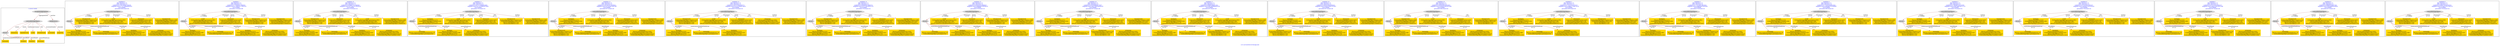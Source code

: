 digraph n0 {
fontcolor="blue"
remincross="true"
label="s13-s-art-institute-of-chicago.xml"
subgraph cluster_0 {
label="1-correct model"
n2[style="filled",color="white",fillcolor="lightgray",label="CulturalHeritageObject1"];
n3[style="filled",color="white",fillcolor="lightgray",label="Person1"];
n4[shape="plaintext",style="filled",fillcolor="gold",label="Dimensions"];
n5[shape="plaintext",style="filled",fillcolor="gold",label="Typeofartwork"];
n6[shape="plaintext",style="filled",fillcolor="gold",label="Credit"];
n7[shape="plaintext",style="filled",fillcolor="gold",label="Titleofartwork"];
n8[shape="plaintext",style="filled",fillcolor="gold",label="Accessionid"];
n9[shape="plaintext",style="filled",fillcolor="gold",label="Nationality"];
n10[shape="plaintext",style="filled",fillcolor="gold",label="birthDate"];
n11[shape="plaintext",style="filled",fillcolor="gold",label="deathDate"];
n12[shape="plaintext",style="filled",fillcolor="gold",label="Artistname"];
n13[style="filled",color="white",fillcolor="lightgray",label="EuropeanaAggregation1"];
n14[style="filled",color="white",fillcolor="lightgray",label="WebResource1"];
n15[shape="plaintext",style="filled",fillcolor="gold",label="ImageURL"];
}
subgraph cluster_1 {
label="candidate 0\nlink coherence:1.0\nnode coherence:1.0\nconfidence:0.7631500907280295\nmapping score:0.7127166969093431\ncost:8.99999\n-precision:0.89-recall:0.62"
n17[style="filled",color="white",fillcolor="lightgray",label="CulturalHeritageObject1"];
n18[style="filled",color="white",fillcolor="lightgray",label="Person1"];
n19[shape="plaintext",style="filled",fillcolor="gold",label="Titleofartwork\n[CulturalHeritageObject,created,0.474]\n[CulturalHeritageObject,title,0.192]\n[Person,dateOfDeath,0.191]\n[Person,dateOfBirth,0.143]"];
n20[shape="plaintext",style="filled",fillcolor="gold",label="birthDate\n[Person,dateOfBirth,0.522]\n[CulturalHeritageObject,created,0.399]\n[Person,dateOfDeath,0.074]\n[CulturalHeritageObject,provenance,0.005]"];
n21[shape="plaintext",style="filled",fillcolor="gold",label="Nationality\n[Person,countryAssociatedWithThePerson,1.0]\n[CulturalHeritageObject,provenance,0.0]"];
n22[shape="plaintext",style="filled",fillcolor="gold",label="Credit\n[CulturalHeritageObject,provenance,0.861]\n[Person,nameOfThePerson,0.106]\n[CulturalHeritageObject,title,0.027]\n[Person,countryAssociatedWithThePerson,0.007]"];
n23[shape="plaintext",style="filled",fillcolor="gold",label="Dimensions\n[CulturalHeritageObject,extent,0.823]\n[Person,nameOfThePerson,0.176]\n[CulturalHeritageObject,title,0.001]\n[CulturalHeritageObject,provenance,0.0]"];
n24[shape="plaintext",style="filled",fillcolor="gold",label="Typeofartwork\n[CulturalHeritageObject,medium,0.999]\n[CulturalHeritageObject,title,0.001]\n[Person,nameOfThePerson,0.001]\n[CulturalHeritageObject,created,0.0]"];
n25[shape="plaintext",style="filled",fillcolor="gold",label="deathDate\n[Person,dateOfDeath,0.471]\n[CulturalHeritageObject,created,0.354]\n[Person,dateOfBirth,0.174]\n[CulturalHeritageObject,provenance,0.001]"];
n26[shape="plaintext",style="filled",fillcolor="gold",label="Artistname\n[Person,nameOfThePerson,0.955]\n[CulturalHeritageObject,title,0.028]\n[CulturalHeritageObject,provenance,0.013]\n[CulturalHeritageObject,medium,0.004]"];
}
subgraph cluster_2 {
label="candidate 1\nlink coherence:1.0\nnode coherence:1.0\nconfidence:0.7278658317899303\nmapping score:0.7009552772633101\ncost:8.99999\n-precision:1.0-recall:0.69"
n28[style="filled",color="white",fillcolor="lightgray",label="CulturalHeritageObject1"];
n29[style="filled",color="white",fillcolor="lightgray",label="Person1"];
n30[shape="plaintext",style="filled",fillcolor="gold",label="birthDate\n[Person,dateOfBirth,0.522]\n[CulturalHeritageObject,created,0.399]\n[Person,dateOfDeath,0.074]\n[CulturalHeritageObject,provenance,0.005]"];
n31[shape="plaintext",style="filled",fillcolor="gold",label="Nationality\n[Person,countryAssociatedWithThePerson,1.0]\n[CulturalHeritageObject,provenance,0.0]"];
n32[shape="plaintext",style="filled",fillcolor="gold",label="Credit\n[CulturalHeritageObject,provenance,0.861]\n[Person,nameOfThePerson,0.106]\n[CulturalHeritageObject,title,0.027]\n[Person,countryAssociatedWithThePerson,0.007]"];
n33[shape="plaintext",style="filled",fillcolor="gold",label="Dimensions\n[CulturalHeritageObject,extent,0.823]\n[Person,nameOfThePerson,0.176]\n[CulturalHeritageObject,title,0.001]\n[CulturalHeritageObject,provenance,0.0]"];
n34[shape="plaintext",style="filled",fillcolor="gold",label="Titleofartwork\n[CulturalHeritageObject,created,0.474]\n[CulturalHeritageObject,title,0.192]\n[Person,dateOfDeath,0.191]\n[Person,dateOfBirth,0.143]"];
n35[shape="plaintext",style="filled",fillcolor="gold",label="Typeofartwork\n[CulturalHeritageObject,medium,0.999]\n[CulturalHeritageObject,title,0.001]\n[Person,nameOfThePerson,0.001]\n[CulturalHeritageObject,created,0.0]"];
n36[shape="plaintext",style="filled",fillcolor="gold",label="deathDate\n[Person,dateOfDeath,0.471]\n[CulturalHeritageObject,created,0.354]\n[Person,dateOfBirth,0.174]\n[CulturalHeritageObject,provenance,0.001]"];
n37[shape="plaintext",style="filled",fillcolor="gold",label="Artistname\n[Person,nameOfThePerson,0.955]\n[CulturalHeritageObject,title,0.028]\n[CulturalHeritageObject,provenance,0.013]\n[CulturalHeritageObject,medium,0.004]"];
}
subgraph cluster_3 {
label="candidate 10\nlink coherence:1.0\nnode coherence:1.0\nconfidence:0.6588671221488585\nmapping score:0.6779557073829529\ncost:8.99999\n-precision:0.78-recall:0.54"
n39[style="filled",color="white",fillcolor="lightgray",label="CulturalHeritageObject1"];
n40[style="filled",color="white",fillcolor="lightgray",label="Person1"];
n41[shape="plaintext",style="filled",fillcolor="gold",label="Titleofartwork\n[CulturalHeritageObject,created,0.474]\n[CulturalHeritageObject,title,0.192]\n[Person,dateOfDeath,0.191]\n[Person,dateOfBirth,0.143]"];
n42[shape="plaintext",style="filled",fillcolor="gold",label="birthDate\n[Person,dateOfBirth,0.522]\n[CulturalHeritageObject,created,0.399]\n[Person,dateOfDeath,0.074]\n[CulturalHeritageObject,provenance,0.005]"];
n43[shape="plaintext",style="filled",fillcolor="gold",label="Nationality\n[Person,countryAssociatedWithThePerson,1.0]\n[CulturalHeritageObject,provenance,0.0]"];
n44[shape="plaintext",style="filled",fillcolor="gold",label="Dimensions\n[CulturalHeritageObject,extent,0.823]\n[Person,nameOfThePerson,0.176]\n[CulturalHeritageObject,title,0.001]\n[CulturalHeritageObject,provenance,0.0]"];
n45[shape="plaintext",style="filled",fillcolor="gold",label="Credit\n[CulturalHeritageObject,provenance,0.861]\n[Person,nameOfThePerson,0.106]\n[CulturalHeritageObject,title,0.027]\n[Person,countryAssociatedWithThePerson,0.007]"];
n46[shape="plaintext",style="filled",fillcolor="gold",label="Typeofartwork\n[CulturalHeritageObject,medium,0.999]\n[CulturalHeritageObject,title,0.001]\n[Person,nameOfThePerson,0.001]\n[CulturalHeritageObject,created,0.0]"];
n47[shape="plaintext",style="filled",fillcolor="gold",label="deathDate\n[Person,dateOfDeath,0.471]\n[CulturalHeritageObject,created,0.354]\n[Person,dateOfBirth,0.174]\n[CulturalHeritageObject,provenance,0.001]"];
n48[shape="plaintext",style="filled",fillcolor="gold",label="Artistname\n[Person,nameOfThePerson,0.955]\n[CulturalHeritageObject,title,0.028]\n[CulturalHeritageObject,provenance,0.013]\n[CulturalHeritageObject,medium,0.004]"];
}
subgraph cluster_4 {
label="candidate 11\nlink coherence:1.0\nnode coherence:1.0\nconfidence:0.6571114888924809\nmapping score:0.6773704962974936\ncost:8.99999\n-precision:0.78-recall:0.54"
n50[style="filled",color="white",fillcolor="lightgray",label="CulturalHeritageObject1"];
n51[style="filled",color="white",fillcolor="lightgray",label="Person1"];
n52[shape="plaintext",style="filled",fillcolor="gold",label="deathDate\n[Person,dateOfDeath,0.471]\n[CulturalHeritageObject,created,0.354]\n[Person,dateOfBirth,0.174]\n[CulturalHeritageObject,provenance,0.001]"];
n53[shape="plaintext",style="filled",fillcolor="gold",label="Nationality\n[Person,countryAssociatedWithThePerson,1.0]\n[CulturalHeritageObject,provenance,0.0]"];
n54[shape="plaintext",style="filled",fillcolor="gold",label="Credit\n[CulturalHeritageObject,provenance,0.861]\n[Person,nameOfThePerson,0.106]\n[CulturalHeritageObject,title,0.027]\n[Person,countryAssociatedWithThePerson,0.007]"];
n55[shape="plaintext",style="filled",fillcolor="gold",label="Dimensions\n[CulturalHeritageObject,extent,0.823]\n[Person,nameOfThePerson,0.176]\n[CulturalHeritageObject,title,0.001]\n[CulturalHeritageObject,provenance,0.0]"];
n56[shape="plaintext",style="filled",fillcolor="gold",label="Titleofartwork\n[CulturalHeritageObject,created,0.474]\n[CulturalHeritageObject,title,0.192]\n[Person,dateOfDeath,0.191]\n[Person,dateOfBirth,0.143]"];
n57[shape="plaintext",style="filled",fillcolor="gold",label="birthDate\n[Person,dateOfBirth,0.522]\n[CulturalHeritageObject,created,0.399]\n[Person,dateOfDeath,0.074]\n[CulturalHeritageObject,provenance,0.005]"];
n58[shape="plaintext",style="filled",fillcolor="gold",label="Typeofartwork\n[CulturalHeritageObject,medium,0.999]\n[CulturalHeritageObject,title,0.001]\n[Person,nameOfThePerson,0.001]\n[CulturalHeritageObject,created,0.0]"];
n59[shape="plaintext",style="filled",fillcolor="gold",label="Artistname\n[Person,nameOfThePerson,0.955]\n[CulturalHeritageObject,title,0.028]\n[CulturalHeritageObject,provenance,0.013]\n[CulturalHeritageObject,medium,0.004]"];
}
subgraph cluster_5 {
label="candidate 12\nlink coherence:1.0\nnode coherence:1.0\nconfidence:0.6510010278439912\nmapping score:0.675333675947997\ncost:8.99999\n-precision:0.67-recall:0.46"
n61[style="filled",color="white",fillcolor="lightgray",label="CulturalHeritageObject1"];
n62[style="filled",color="white",fillcolor="lightgray",label="Person1"];
n63[shape="plaintext",style="filled",fillcolor="gold",label="deathDate\n[Person,dateOfDeath,0.471]\n[CulturalHeritageObject,created,0.354]\n[Person,dateOfBirth,0.174]\n[CulturalHeritageObject,provenance,0.001]"];
n64[shape="plaintext",style="filled",fillcolor="gold",label="Titleofartwork\n[CulturalHeritageObject,created,0.474]\n[CulturalHeritageObject,title,0.192]\n[Person,dateOfDeath,0.191]\n[Person,dateOfBirth,0.143]"];
n65[shape="plaintext",style="filled",fillcolor="gold",label="Nationality\n[Person,countryAssociatedWithThePerson,1.0]\n[CulturalHeritageObject,provenance,0.0]"];
n66[shape="plaintext",style="filled",fillcolor="gold",label="Credit\n[CulturalHeritageObject,provenance,0.861]\n[Person,nameOfThePerson,0.106]\n[CulturalHeritageObject,title,0.027]\n[Person,countryAssociatedWithThePerson,0.007]"];
n67[shape="plaintext",style="filled",fillcolor="gold",label="Dimensions\n[CulturalHeritageObject,extent,0.823]\n[Person,nameOfThePerson,0.176]\n[CulturalHeritageObject,title,0.001]\n[CulturalHeritageObject,provenance,0.0]"];
n68[shape="plaintext",style="filled",fillcolor="gold",label="birthDate\n[Person,dateOfBirth,0.522]\n[CulturalHeritageObject,created,0.399]\n[Person,dateOfDeath,0.074]\n[CulturalHeritageObject,provenance,0.005]"];
n69[shape="plaintext",style="filled",fillcolor="gold",label="Typeofartwork\n[CulturalHeritageObject,medium,0.999]\n[CulturalHeritageObject,title,0.001]\n[Person,nameOfThePerson,0.001]\n[CulturalHeritageObject,created,0.0]"];
n70[shape="plaintext",style="filled",fillcolor="gold",label="Artistname\n[Person,nameOfThePerson,0.955]\n[CulturalHeritageObject,title,0.028]\n[CulturalHeritageObject,provenance,0.013]\n[CulturalHeritageObject,medium,0.004]"];
}
subgraph cluster_6 {
label="candidate 13\nlink coherence:1.0\nnode coherence:1.0\nconfidence:0.647370939439772\nmapping score:0.674123646479924\ncost:8.99999\n-precision:0.78-recall:0.54"
n72[style="filled",color="white",fillcolor="lightgray",label="CulturalHeritageObject1"];
n73[style="filled",color="white",fillcolor="lightgray",label="Person1"];
n74[shape="plaintext",style="filled",fillcolor="gold",label="Titleofartwork\n[CulturalHeritageObject,created,0.474]\n[CulturalHeritageObject,title,0.192]\n[Person,dateOfDeath,0.191]\n[Person,dateOfBirth,0.143]"];
n75[shape="plaintext",style="filled",fillcolor="gold",label="birthDate\n[Person,dateOfBirth,0.522]\n[CulturalHeritageObject,created,0.399]\n[Person,dateOfDeath,0.074]\n[CulturalHeritageObject,provenance,0.005]"];
n76[shape="plaintext",style="filled",fillcolor="gold",label="Nationality\n[Person,countryAssociatedWithThePerson,1.0]\n[CulturalHeritageObject,provenance,0.0]"];
n77[shape="plaintext",style="filled",fillcolor="gold",label="Credit\n[CulturalHeritageObject,provenance,0.861]\n[Person,nameOfThePerson,0.106]\n[CulturalHeritageObject,title,0.027]\n[Person,countryAssociatedWithThePerson,0.007]"];
n78[shape="plaintext",style="filled",fillcolor="gold",label="Dimensions\n[CulturalHeritageObject,extent,0.823]\n[Person,nameOfThePerson,0.176]\n[CulturalHeritageObject,title,0.001]\n[CulturalHeritageObject,provenance,0.0]"];
n79[shape="plaintext",style="filled",fillcolor="gold",label="Artistname\n[Person,nameOfThePerson,0.955]\n[CulturalHeritageObject,title,0.028]\n[CulturalHeritageObject,provenance,0.013]\n[CulturalHeritageObject,medium,0.004]"];
n80[shape="plaintext",style="filled",fillcolor="gold",label="Typeofartwork\n[CulturalHeritageObject,medium,0.999]\n[CulturalHeritageObject,title,0.001]\n[Person,nameOfThePerson,0.001]\n[CulturalHeritageObject,created,0.0]"];
n81[shape="plaintext",style="filled",fillcolor="gold",label="deathDate\n[Person,dateOfDeath,0.471]\n[CulturalHeritageObject,created,0.354]\n[Person,dateOfBirth,0.174]\n[CulturalHeritageObject,provenance,0.001]"];
}
subgraph cluster_7 {
label="candidate 14\nlink coherence:1.0\nnode coherence:1.0\nconfidence:0.6383885870668278\nmapping score:0.671129529022276\ncost:8.99999\n-precision:0.78-recall:0.54"
n83[style="filled",color="white",fillcolor="lightgray",label="CulturalHeritageObject1"];
n84[style="filled",color="white",fillcolor="lightgray",label="Person1"];
n85[shape="plaintext",style="filled",fillcolor="gold",label="Titleofartwork\n[CulturalHeritageObject,created,0.474]\n[CulturalHeritageObject,title,0.192]\n[Person,dateOfDeath,0.191]\n[Person,dateOfBirth,0.143]"];
n86[shape="plaintext",style="filled",fillcolor="gold",label="birthDate\n[Person,dateOfBirth,0.522]\n[CulturalHeritageObject,created,0.399]\n[Person,dateOfDeath,0.074]\n[CulturalHeritageObject,provenance,0.005]"];
n87[shape="plaintext",style="filled",fillcolor="gold",label="Nationality\n[Person,countryAssociatedWithThePerson,1.0]\n[CulturalHeritageObject,provenance,0.0]"];
n88[shape="plaintext",style="filled",fillcolor="gold",label="Credit\n[CulturalHeritageObject,provenance,0.861]\n[Person,nameOfThePerson,0.106]\n[CulturalHeritageObject,title,0.027]\n[Person,countryAssociatedWithThePerson,0.007]"];
n89[shape="plaintext",style="filled",fillcolor="gold",label="Dimensions\n[CulturalHeritageObject,extent,0.823]\n[Person,nameOfThePerson,0.176]\n[CulturalHeritageObject,title,0.001]\n[CulturalHeritageObject,provenance,0.0]"];
n90[shape="plaintext",style="filled",fillcolor="gold",label="Typeofartwork\n[CulturalHeritageObject,medium,0.999]\n[CulturalHeritageObject,title,0.001]\n[Person,nameOfThePerson,0.001]\n[CulturalHeritageObject,created,0.0]"];
n91[shape="plaintext",style="filled",fillcolor="gold",label="deathDate\n[Person,dateOfDeath,0.471]\n[CulturalHeritageObject,created,0.354]\n[Person,dateOfBirth,0.174]\n[CulturalHeritageObject,provenance,0.001]"];
n92[shape="plaintext",style="filled",fillcolor="gold",label="Artistname\n[Person,nameOfThePerson,0.955]\n[CulturalHeritageObject,title,0.028]\n[CulturalHeritageObject,provenance,0.013]\n[CulturalHeritageObject,medium,0.004]"];
}
subgraph cluster_8 {
label="candidate 15\nlink coherence:1.0\nnode coherence:1.0\nconfidence:0.6345455316889037\nmapping score:0.6698485105629679\ncost:8.99999\n-precision:0.78-recall:0.54"
n94[style="filled",color="white",fillcolor="lightgray",label="CulturalHeritageObject1"];
n95[style="filled",color="white",fillcolor="lightgray",label="Person1"];
n96[shape="plaintext",style="filled",fillcolor="gold",label="Nationality\n[Person,countryAssociatedWithThePerson,1.0]\n[CulturalHeritageObject,provenance,0.0]"];
n97[shape="plaintext",style="filled",fillcolor="gold",label="deathDate\n[Person,dateOfDeath,0.471]\n[CulturalHeritageObject,created,0.354]\n[Person,dateOfBirth,0.174]\n[CulturalHeritageObject,provenance,0.001]"];
n98[shape="plaintext",style="filled",fillcolor="gold",label="Credit\n[CulturalHeritageObject,provenance,0.861]\n[Person,nameOfThePerson,0.106]\n[CulturalHeritageObject,title,0.027]\n[Person,countryAssociatedWithThePerson,0.007]"];
n99[shape="plaintext",style="filled",fillcolor="gold",label="Dimensions\n[CulturalHeritageObject,extent,0.823]\n[Person,nameOfThePerson,0.176]\n[CulturalHeritageObject,title,0.001]\n[CulturalHeritageObject,provenance,0.0]"];
n100[shape="plaintext",style="filled",fillcolor="gold",label="Titleofartwork\n[CulturalHeritageObject,created,0.474]\n[CulturalHeritageObject,title,0.192]\n[Person,dateOfDeath,0.191]\n[Person,dateOfBirth,0.143]"];
n101[shape="plaintext",style="filled",fillcolor="gold",label="birthDate\n[Person,dateOfBirth,0.522]\n[CulturalHeritageObject,created,0.399]\n[Person,dateOfDeath,0.074]\n[CulturalHeritageObject,provenance,0.005]"];
n102[shape="plaintext",style="filled",fillcolor="gold",label="Typeofartwork\n[CulturalHeritageObject,medium,0.999]\n[CulturalHeritageObject,title,0.001]\n[Person,nameOfThePerson,0.001]\n[CulturalHeritageObject,created,0.0]"];
n103[shape="plaintext",style="filled",fillcolor="gold",label="Artistname\n[Person,nameOfThePerson,0.955]\n[CulturalHeritageObject,title,0.028]\n[CulturalHeritageObject,provenance,0.013]\n[CulturalHeritageObject,medium,0.004]"];
}
subgraph cluster_9 {
label="candidate 16\nlink coherence:1.0\nnode coherence:1.0\nconfidence:0.6103569009170977\nmapping score:0.6617856336390325\ncost:8.99999\n-precision:0.67-recall:0.46"
n105[style="filled",color="white",fillcolor="lightgray",label="CulturalHeritageObject1"];
n106[style="filled",color="white",fillcolor="lightgray",label="Person1"];
n107[shape="plaintext",style="filled",fillcolor="gold",label="deathDate\n[Person,dateOfDeath,0.471]\n[CulturalHeritageObject,created,0.354]\n[Person,dateOfBirth,0.174]\n[CulturalHeritageObject,provenance,0.001]"];
n108[shape="plaintext",style="filled",fillcolor="gold",label="birthDate\n[Person,dateOfBirth,0.522]\n[CulturalHeritageObject,created,0.399]\n[Person,dateOfDeath,0.074]\n[CulturalHeritageObject,provenance,0.005]"];
n109[shape="plaintext",style="filled",fillcolor="gold",label="Nationality\n[Person,countryAssociatedWithThePerson,1.0]\n[CulturalHeritageObject,provenance,0.0]"];
n110[shape="plaintext",style="filled",fillcolor="gold",label="Credit\n[CulturalHeritageObject,provenance,0.861]\n[Person,nameOfThePerson,0.106]\n[CulturalHeritageObject,title,0.027]\n[Person,countryAssociatedWithThePerson,0.007]"];
n111[shape="plaintext",style="filled",fillcolor="gold",label="Dimensions\n[CulturalHeritageObject,extent,0.823]\n[Person,nameOfThePerson,0.176]\n[CulturalHeritageObject,title,0.001]\n[CulturalHeritageObject,provenance,0.0]"];
n112[shape="plaintext",style="filled",fillcolor="gold",label="Titleofartwork\n[CulturalHeritageObject,created,0.474]\n[CulturalHeritageObject,title,0.192]\n[Person,dateOfDeath,0.191]\n[Person,dateOfBirth,0.143]"];
n113[shape="plaintext",style="filled",fillcolor="gold",label="Typeofartwork\n[CulturalHeritageObject,medium,0.999]\n[CulturalHeritageObject,title,0.001]\n[Person,nameOfThePerson,0.001]\n[CulturalHeritageObject,created,0.0]"];
n114[shape="plaintext",style="filled",fillcolor="gold",label="Artistname\n[Person,nameOfThePerson,0.955]\n[CulturalHeritageObject,title,0.028]\n[CulturalHeritageObject,provenance,0.013]\n[CulturalHeritageObject,medium,0.004]"];
}
subgraph cluster_10 {
label="candidate 17\nlink coherence:1.0\nnode coherence:1.0\nconfidence:0.608851969411921\nmapping score:0.6612839898039736\ncost:8.99999\n-precision:0.67-recall:0.46"
n116[style="filled",color="white",fillcolor="lightgray",label="CulturalHeritageObject1"];
n117[style="filled",color="white",fillcolor="lightgray",label="Person1"];
n118[shape="plaintext",style="filled",fillcolor="gold",label="deathDate\n[Person,dateOfDeath,0.471]\n[CulturalHeritageObject,created,0.354]\n[Person,dateOfBirth,0.174]\n[CulturalHeritageObject,provenance,0.001]"];
n119[shape="plaintext",style="filled",fillcolor="gold",label="birthDate\n[Person,dateOfBirth,0.522]\n[CulturalHeritageObject,created,0.399]\n[Person,dateOfDeath,0.074]\n[CulturalHeritageObject,provenance,0.005]"];
n120[shape="plaintext",style="filled",fillcolor="gold",label="Nationality\n[Person,countryAssociatedWithThePerson,1.0]\n[CulturalHeritageObject,provenance,0.0]"];
n121[shape="plaintext",style="filled",fillcolor="gold",label="Dimensions\n[CulturalHeritageObject,extent,0.823]\n[Person,nameOfThePerson,0.176]\n[CulturalHeritageObject,title,0.001]\n[CulturalHeritageObject,provenance,0.0]"];
n122[shape="plaintext",style="filled",fillcolor="gold",label="Credit\n[CulturalHeritageObject,provenance,0.861]\n[Person,nameOfThePerson,0.106]\n[CulturalHeritageObject,title,0.027]\n[Person,countryAssociatedWithThePerson,0.007]"];
n123[shape="plaintext",style="filled",fillcolor="gold",label="Titleofartwork\n[CulturalHeritageObject,created,0.474]\n[CulturalHeritageObject,title,0.192]\n[Person,dateOfDeath,0.191]\n[Person,dateOfBirth,0.143]"];
n124[shape="plaintext",style="filled",fillcolor="gold",label="Typeofartwork\n[CulturalHeritageObject,medium,0.999]\n[CulturalHeritageObject,title,0.001]\n[Person,nameOfThePerson,0.001]\n[CulturalHeritageObject,created,0.0]"];
n125[shape="plaintext",style="filled",fillcolor="gold",label="Artistname\n[Person,nameOfThePerson,0.955]\n[CulturalHeritageObject,title,0.028]\n[CulturalHeritageObject,provenance,0.013]\n[CulturalHeritageObject,medium,0.004]"];
}
subgraph cluster_11 {
label="candidate 18\nlink coherence:1.0\nnode coherence:1.0\nconfidence:0.6035316958393422\nmapping score:0.6595105652797807\ncost:8.99999\n-precision:0.67-recall:0.46"
n127[style="filled",color="white",fillcolor="lightgray",label="CulturalHeritageObject1"];
n128[style="filled",color="white",fillcolor="lightgray",label="Person1"];
n129[shape="plaintext",style="filled",fillcolor="gold",label="birthDate\n[Person,dateOfBirth,0.522]\n[CulturalHeritageObject,created,0.399]\n[Person,dateOfDeath,0.074]\n[CulturalHeritageObject,provenance,0.005]"];
n130[shape="plaintext",style="filled",fillcolor="gold",label="Titleofartwork\n[CulturalHeritageObject,created,0.474]\n[CulturalHeritageObject,title,0.192]\n[Person,dateOfDeath,0.191]\n[Person,dateOfBirth,0.143]"];
n131[shape="plaintext",style="filled",fillcolor="gold",label="Nationality\n[Person,countryAssociatedWithThePerson,1.0]\n[CulturalHeritageObject,provenance,0.0]"];
n132[shape="plaintext",style="filled",fillcolor="gold",label="Credit\n[CulturalHeritageObject,provenance,0.861]\n[Person,nameOfThePerson,0.106]\n[CulturalHeritageObject,title,0.027]\n[Person,countryAssociatedWithThePerson,0.007]"];
n133[shape="plaintext",style="filled",fillcolor="gold",label="Dimensions\n[CulturalHeritageObject,extent,0.823]\n[Person,nameOfThePerson,0.176]\n[CulturalHeritageObject,title,0.001]\n[CulturalHeritageObject,provenance,0.0]"];
n134[shape="plaintext",style="filled",fillcolor="gold",label="Typeofartwork\n[CulturalHeritageObject,medium,0.999]\n[CulturalHeritageObject,title,0.001]\n[Person,nameOfThePerson,0.001]\n[CulturalHeritageObject,created,0.0]"];
n135[shape="plaintext",style="filled",fillcolor="gold",label="deathDate\n[Person,dateOfDeath,0.471]\n[CulturalHeritageObject,created,0.354]\n[Person,dateOfBirth,0.174]\n[CulturalHeritageObject,provenance,0.001]"];
n136[shape="plaintext",style="filled",fillcolor="gold",label="Artistname\n[Person,nameOfThePerson,0.955]\n[CulturalHeritageObject,title,0.028]\n[CulturalHeritageObject,provenance,0.013]\n[CulturalHeritageObject,medium,0.004]"];
}
subgraph cluster_12 {
label="candidate 19\nlink coherence:1.0\nnode coherence:1.0\nconfidence:0.6030269185854825\nmapping score:0.6593423061951609\ncost:8.99999\n-precision:0.89-recall:0.62"
n138[style="filled",color="white",fillcolor="lightgray",label="CulturalHeritageObject1"];
n139[style="filled",color="white",fillcolor="lightgray",label="Person1"];
n140[shape="plaintext",style="filled",fillcolor="gold",label="Typeofartwork\n[CulturalHeritageObject,medium,0.999]\n[CulturalHeritageObject,title,0.001]\n[Person,nameOfThePerson,0.001]\n[CulturalHeritageObject,created,0.0]"];
n141[shape="plaintext",style="filled",fillcolor="gold",label="birthDate\n[Person,dateOfBirth,0.522]\n[CulturalHeritageObject,created,0.399]\n[Person,dateOfDeath,0.074]\n[CulturalHeritageObject,provenance,0.005]"];
n142[shape="plaintext",style="filled",fillcolor="gold",label="Nationality\n[Person,countryAssociatedWithThePerson,1.0]\n[CulturalHeritageObject,provenance,0.0]"];
n143[shape="plaintext",style="filled",fillcolor="gold",label="Credit\n[CulturalHeritageObject,provenance,0.861]\n[Person,nameOfThePerson,0.106]\n[CulturalHeritageObject,title,0.027]\n[Person,countryAssociatedWithThePerson,0.007]"];
n144[shape="plaintext",style="filled",fillcolor="gold",label="Dimensions\n[CulturalHeritageObject,extent,0.823]\n[Person,nameOfThePerson,0.176]\n[CulturalHeritageObject,title,0.001]\n[CulturalHeritageObject,provenance,0.0]"];
n145[shape="plaintext",style="filled",fillcolor="gold",label="Titleofartwork\n[CulturalHeritageObject,created,0.474]\n[CulturalHeritageObject,title,0.192]\n[Person,dateOfDeath,0.191]\n[Person,dateOfBirth,0.143]"];
n146[shape="plaintext",style="filled",fillcolor="gold",label="deathDate\n[Person,dateOfDeath,0.471]\n[CulturalHeritageObject,created,0.354]\n[Person,dateOfBirth,0.174]\n[CulturalHeritageObject,provenance,0.001]"];
n147[shape="plaintext",style="filled",fillcolor="gold",label="Artistname\n[Person,nameOfThePerson,0.955]\n[CulturalHeritageObject,title,0.028]\n[CulturalHeritageObject,provenance,0.013]\n[CulturalHeritageObject,medium,0.004]"];
}
subgraph cluster_13 {
label="candidate 2\nlink coherence:1.0\nnode coherence:1.0\nconfidence:0.713215245425237\nmapping score:0.696071748475079\ncost:8.99999\n-precision:0.89-recall:0.62"
n149[style="filled",color="white",fillcolor="lightgray",label="CulturalHeritageObject1"];
n150[style="filled",color="white",fillcolor="lightgray",label="Person1"];
n151[shape="plaintext",style="filled",fillcolor="gold",label="deathDate\n[Person,dateOfDeath,0.471]\n[CulturalHeritageObject,created,0.354]\n[Person,dateOfBirth,0.174]\n[CulturalHeritageObject,provenance,0.001]"];
n152[shape="plaintext",style="filled",fillcolor="gold",label="birthDate\n[Person,dateOfBirth,0.522]\n[CulturalHeritageObject,created,0.399]\n[Person,dateOfDeath,0.074]\n[CulturalHeritageObject,provenance,0.005]"];
n153[shape="plaintext",style="filled",fillcolor="gold",label="Nationality\n[Person,countryAssociatedWithThePerson,1.0]\n[CulturalHeritageObject,provenance,0.0]"];
n154[shape="plaintext",style="filled",fillcolor="gold",label="Credit\n[CulturalHeritageObject,provenance,0.861]\n[Person,nameOfThePerson,0.106]\n[CulturalHeritageObject,title,0.027]\n[Person,countryAssociatedWithThePerson,0.007]"];
n155[shape="plaintext",style="filled",fillcolor="gold",label="Dimensions\n[CulturalHeritageObject,extent,0.823]\n[Person,nameOfThePerson,0.176]\n[CulturalHeritageObject,title,0.001]\n[CulturalHeritageObject,provenance,0.0]"];
n156[shape="plaintext",style="filled",fillcolor="gold",label="Titleofartwork\n[CulturalHeritageObject,created,0.474]\n[CulturalHeritageObject,title,0.192]\n[Person,dateOfDeath,0.191]\n[Person,dateOfBirth,0.143]"];
n157[shape="plaintext",style="filled",fillcolor="gold",label="Typeofartwork\n[CulturalHeritageObject,medium,0.999]\n[CulturalHeritageObject,title,0.001]\n[Person,nameOfThePerson,0.001]\n[CulturalHeritageObject,created,0.0]"];
n158[shape="plaintext",style="filled",fillcolor="gold",label="Artistname\n[Person,nameOfThePerson,0.955]\n[CulturalHeritageObject,title,0.028]\n[CulturalHeritageObject,provenance,0.013]\n[CulturalHeritageObject,medium,0.004]"];
}
subgraph cluster_14 {
label="candidate 3\nlink coherence:1.0\nnode coherence:1.0\nconfidence:0.7131349379910921\nmapping score:0.696044979330364\ncost:8.99999\n-precision:0.78-recall:0.54"
n160[style="filled",color="white",fillcolor="lightgray",label="CulturalHeritageObject1"];
n161[style="filled",color="white",fillcolor="lightgray",label="Person1"];
n162[shape="plaintext",style="filled",fillcolor="gold",label="deathDate\n[Person,dateOfDeath,0.471]\n[CulturalHeritageObject,created,0.354]\n[Person,dateOfBirth,0.174]\n[CulturalHeritageObject,provenance,0.001]"];
n163[shape="plaintext",style="filled",fillcolor="gold",label="birthDate\n[Person,dateOfBirth,0.522]\n[CulturalHeritageObject,created,0.399]\n[Person,dateOfDeath,0.074]\n[CulturalHeritageObject,provenance,0.005]"];
n164[shape="plaintext",style="filled",fillcolor="gold",label="Nationality\n[Person,countryAssociatedWithThePerson,1.0]\n[CulturalHeritageObject,provenance,0.0]"];
n165[shape="plaintext",style="filled",fillcolor="gold",label="Credit\n[CulturalHeritageObject,provenance,0.861]\n[Person,nameOfThePerson,0.106]\n[CulturalHeritageObject,title,0.027]\n[Person,countryAssociatedWithThePerson,0.007]"];
n166[shape="plaintext",style="filled",fillcolor="gold",label="Dimensions\n[CulturalHeritageObject,extent,0.823]\n[Person,nameOfThePerson,0.176]\n[CulturalHeritageObject,title,0.001]\n[CulturalHeritageObject,provenance,0.0]"];
n167[shape="plaintext",style="filled",fillcolor="gold",label="Titleofartwork\n[CulturalHeritageObject,created,0.474]\n[CulturalHeritageObject,title,0.192]\n[Person,dateOfDeath,0.191]\n[Person,dateOfBirth,0.143]"];
n168[shape="plaintext",style="filled",fillcolor="gold",label="Typeofartwork\n[CulturalHeritageObject,medium,0.999]\n[CulturalHeritageObject,title,0.001]\n[Person,nameOfThePerson,0.001]\n[CulturalHeritageObject,created,0.0]"];
n169[shape="plaintext",style="filled",fillcolor="gold",label="Artistname\n[Person,nameOfThePerson,0.955]\n[CulturalHeritageObject,title,0.028]\n[CulturalHeritageObject,provenance,0.013]\n[CulturalHeritageObject,medium,0.004]"];
}
subgraph cluster_15 {
label="candidate 4\nlink coherence:1.0\nnode coherence:1.0\nconfidence:0.7124201939618262\nmapping score:0.6958067313206087\ncost:8.99999\n-precision:0.89-recall:0.62"
n171[style="filled",color="white",fillcolor="lightgray",label="CulturalHeritageObject1"];
n172[style="filled",color="white",fillcolor="lightgray",label="Person1"];
n173[shape="plaintext",style="filled",fillcolor="gold",label="birthDate\n[Person,dateOfBirth,0.522]\n[CulturalHeritageObject,created,0.399]\n[Person,dateOfDeath,0.074]\n[CulturalHeritageObject,provenance,0.005]"];
n174[shape="plaintext",style="filled",fillcolor="gold",label="Nationality\n[Person,countryAssociatedWithThePerson,1.0]\n[CulturalHeritageObject,provenance,0.0]"];
n175[shape="plaintext",style="filled",fillcolor="gold",label="Credit\n[CulturalHeritageObject,provenance,0.861]\n[Person,nameOfThePerson,0.106]\n[CulturalHeritageObject,title,0.027]\n[Person,countryAssociatedWithThePerson,0.007]"];
n176[shape="plaintext",style="filled",fillcolor="gold",label="Dimensions\n[CulturalHeritageObject,extent,0.823]\n[Person,nameOfThePerson,0.176]\n[CulturalHeritageObject,title,0.001]\n[CulturalHeritageObject,provenance,0.0]"];
n177[shape="plaintext",style="filled",fillcolor="gold",label="Titleofartwork\n[CulturalHeritageObject,created,0.474]\n[CulturalHeritageObject,title,0.192]\n[Person,dateOfDeath,0.191]\n[Person,dateOfBirth,0.143]"];
n178[shape="plaintext",style="filled",fillcolor="gold",label="Typeofartwork\n[CulturalHeritageObject,medium,0.999]\n[CulturalHeritageObject,title,0.001]\n[Person,nameOfThePerson,0.001]\n[CulturalHeritageObject,created,0.0]"];
n179[shape="plaintext",style="filled",fillcolor="gold",label="deathDate\n[Person,dateOfDeath,0.471]\n[CulturalHeritageObject,created,0.354]\n[Person,dateOfBirth,0.174]\n[CulturalHeritageObject,provenance,0.001]"];
n180[shape="plaintext",style="filled",fillcolor="gold",label="Artistname\n[Person,nameOfThePerson,0.955]\n[CulturalHeritageObject,title,0.028]\n[CulturalHeritageObject,provenance,0.013]\n[CulturalHeritageObject,medium,0.004]"];
}
subgraph cluster_16 {
label="candidate 5\nlink coherence:1.0\nnode coherence:1.0\nconfidence:0.7063097329133363\nmapping score:0.6937699109711121\ncost:8.99999\n-precision:0.78-recall:0.54"
n182[style="filled",color="white",fillcolor="lightgray",label="CulturalHeritageObject1"];
n183[style="filled",color="white",fillcolor="lightgray",label="Person1"];
n184[shape="plaintext",style="filled",fillcolor="gold",label="birthDate\n[Person,dateOfBirth,0.522]\n[CulturalHeritageObject,created,0.399]\n[Person,dateOfDeath,0.074]\n[CulturalHeritageObject,provenance,0.005]"];
n185[shape="plaintext",style="filled",fillcolor="gold",label="Titleofartwork\n[CulturalHeritageObject,created,0.474]\n[CulturalHeritageObject,title,0.192]\n[Person,dateOfDeath,0.191]\n[Person,dateOfBirth,0.143]"];
n186[shape="plaintext",style="filled",fillcolor="gold",label="Nationality\n[Person,countryAssociatedWithThePerson,1.0]\n[CulturalHeritageObject,provenance,0.0]"];
n187[shape="plaintext",style="filled",fillcolor="gold",label="Credit\n[CulturalHeritageObject,provenance,0.861]\n[Person,nameOfThePerson,0.106]\n[CulturalHeritageObject,title,0.027]\n[Person,countryAssociatedWithThePerson,0.007]"];
n188[shape="plaintext",style="filled",fillcolor="gold",label="Dimensions\n[CulturalHeritageObject,extent,0.823]\n[Person,nameOfThePerson,0.176]\n[CulturalHeritageObject,title,0.001]\n[CulturalHeritageObject,provenance,0.0]"];
n189[shape="plaintext",style="filled",fillcolor="gold",label="Typeofartwork\n[CulturalHeritageObject,medium,0.999]\n[CulturalHeritageObject,title,0.001]\n[Person,nameOfThePerson,0.001]\n[CulturalHeritageObject,created,0.0]"];
n190[shape="plaintext",style="filled",fillcolor="gold",label="deathDate\n[Person,dateOfDeath,0.471]\n[CulturalHeritageObject,created,0.354]\n[Person,dateOfBirth,0.174]\n[CulturalHeritageObject,provenance,0.001]"];
n191[shape="plaintext",style="filled",fillcolor="gold",label="Artistname\n[Person,nameOfThePerson,0.955]\n[CulturalHeritageObject,title,0.028]\n[CulturalHeritageObject,provenance,0.013]\n[CulturalHeritageObject,medium,0.004]"];
}
subgraph cluster_17 {
label="candidate 6\nlink coherence:1.0\nnode coherence:1.0\nconfidence:0.6752036503935557\nmapping score:0.6834012167978519\ncost:8.99999\n-precision:0.78-recall:0.54"
n193[style="filled",color="white",fillcolor="lightgray",label="CulturalHeritageObject1"];
n194[style="filled",color="white",fillcolor="lightgray",label="Person1"];
n195[shape="plaintext",style="filled",fillcolor="gold",label="birthDate\n[Person,dateOfBirth,0.522]\n[CulturalHeritageObject,created,0.399]\n[Person,dateOfDeath,0.074]\n[CulturalHeritageObject,provenance,0.005]"];
n196[shape="plaintext",style="filled",fillcolor="gold",label="Nationality\n[Person,countryAssociatedWithThePerson,1.0]\n[CulturalHeritageObject,provenance,0.0]"];
n197[shape="plaintext",style="filled",fillcolor="gold",label="deathDate\n[Person,dateOfDeath,0.471]\n[CulturalHeritageObject,created,0.354]\n[Person,dateOfBirth,0.174]\n[CulturalHeritageObject,provenance,0.001]"];
n198[shape="plaintext",style="filled",fillcolor="gold",label="Credit\n[CulturalHeritageObject,provenance,0.861]\n[Person,nameOfThePerson,0.106]\n[CulturalHeritageObject,title,0.027]\n[Person,countryAssociatedWithThePerson,0.007]"];
n199[shape="plaintext",style="filled",fillcolor="gold",label="Dimensions\n[CulturalHeritageObject,extent,0.823]\n[Person,nameOfThePerson,0.176]\n[CulturalHeritageObject,title,0.001]\n[CulturalHeritageObject,provenance,0.0]"];
n200[shape="plaintext",style="filled",fillcolor="gold",label="Titleofartwork\n[CulturalHeritageObject,created,0.474]\n[CulturalHeritageObject,title,0.192]\n[Person,dateOfDeath,0.191]\n[Person,dateOfBirth,0.143]"];
n201[shape="plaintext",style="filled",fillcolor="gold",label="Typeofartwork\n[CulturalHeritageObject,medium,0.999]\n[CulturalHeritageObject,title,0.001]\n[Person,nameOfThePerson,0.001]\n[CulturalHeritageObject,created,0.0]"];
n202[shape="plaintext",style="filled",fillcolor="gold",label="Artistname\n[Person,nameOfThePerson,0.955]\n[CulturalHeritageObject,title,0.028]\n[CulturalHeritageObject,provenance,0.013]\n[CulturalHeritageObject,medium,0.004]"];
}
subgraph cluster_18 {
label="candidate 7\nlink coherence:1.0\nnode coherence:1.0\nconfidence:0.6751233429594107\nmapping score:0.6833744476531369\ncost:8.99999\n-precision:0.67-recall:0.46"
n204[style="filled",color="white",fillcolor="lightgray",label="CulturalHeritageObject1"];
n205[style="filled",color="white",fillcolor="lightgray",label="Person1"];
n206[shape="plaintext",style="filled",fillcolor="gold",label="birthDate\n[Person,dateOfBirth,0.522]\n[CulturalHeritageObject,created,0.399]\n[Person,dateOfDeath,0.074]\n[CulturalHeritageObject,provenance,0.005]"];
n207[shape="plaintext",style="filled",fillcolor="gold",label="Nationality\n[Person,countryAssociatedWithThePerson,1.0]\n[CulturalHeritageObject,provenance,0.0]"];
n208[shape="plaintext",style="filled",fillcolor="gold",label="deathDate\n[Person,dateOfDeath,0.471]\n[CulturalHeritageObject,created,0.354]\n[Person,dateOfBirth,0.174]\n[CulturalHeritageObject,provenance,0.001]"];
n209[shape="plaintext",style="filled",fillcolor="gold",label="Credit\n[CulturalHeritageObject,provenance,0.861]\n[Person,nameOfThePerson,0.106]\n[CulturalHeritageObject,title,0.027]\n[Person,countryAssociatedWithThePerson,0.007]"];
n210[shape="plaintext",style="filled",fillcolor="gold",label="Dimensions\n[CulturalHeritageObject,extent,0.823]\n[Person,nameOfThePerson,0.176]\n[CulturalHeritageObject,title,0.001]\n[CulturalHeritageObject,provenance,0.0]"];
n211[shape="plaintext",style="filled",fillcolor="gold",label="Titleofartwork\n[CulturalHeritageObject,created,0.474]\n[CulturalHeritageObject,title,0.192]\n[Person,dateOfDeath,0.191]\n[Person,dateOfBirth,0.143]"];
n212[shape="plaintext",style="filled",fillcolor="gold",label="Typeofartwork\n[CulturalHeritageObject,medium,0.999]\n[CulturalHeritageObject,title,0.001]\n[Person,nameOfThePerson,0.001]\n[CulturalHeritageObject,created,0.0]"];
n213[shape="plaintext",style="filled",fillcolor="gold",label="Artistname\n[Person,nameOfThePerson,0.955]\n[CulturalHeritageObject,title,0.028]\n[CulturalHeritageObject,provenance,0.013]\n[CulturalHeritageObject,medium,0.004]"];
}
subgraph cluster_19 {
label="candidate 8\nlink coherence:1.0\nnode coherence:1.0\nconfidence:0.669829790627003\nmapping score:0.681609930209001\ncost:8.99999\n-precision:0.67-recall:0.46"
n215[style="filled",color="white",fillcolor="lightgray",label="CulturalHeritageObject1"];
n216[style="filled",color="white",fillcolor="lightgray",label="Person1"];
n217[shape="plaintext",style="filled",fillcolor="gold",label="Titleofartwork\n[CulturalHeritageObject,created,0.474]\n[CulturalHeritageObject,title,0.192]\n[Person,dateOfDeath,0.191]\n[Person,dateOfBirth,0.143]"];
n218[shape="plaintext",style="filled",fillcolor="gold",label="Nationality\n[Person,countryAssociatedWithThePerson,1.0]\n[CulturalHeritageObject,provenance,0.0]"];
n219[shape="plaintext",style="filled",fillcolor="gold",label="deathDate\n[Person,dateOfDeath,0.471]\n[CulturalHeritageObject,created,0.354]\n[Person,dateOfBirth,0.174]\n[CulturalHeritageObject,provenance,0.001]"];
n220[shape="plaintext",style="filled",fillcolor="gold",label="Credit\n[CulturalHeritageObject,provenance,0.861]\n[Person,nameOfThePerson,0.106]\n[CulturalHeritageObject,title,0.027]\n[Person,countryAssociatedWithThePerson,0.007]"];
n221[shape="plaintext",style="filled",fillcolor="gold",label="Dimensions\n[CulturalHeritageObject,extent,0.823]\n[Person,nameOfThePerson,0.176]\n[CulturalHeritageObject,title,0.001]\n[CulturalHeritageObject,provenance,0.0]"];
n222[shape="plaintext",style="filled",fillcolor="gold",label="birthDate\n[Person,dateOfBirth,0.522]\n[CulturalHeritageObject,created,0.399]\n[Person,dateOfDeath,0.074]\n[CulturalHeritageObject,provenance,0.005]"];
n223[shape="plaintext",style="filled",fillcolor="gold",label="Typeofartwork\n[CulturalHeritageObject,medium,0.999]\n[CulturalHeritageObject,title,0.001]\n[Person,nameOfThePerson,0.001]\n[CulturalHeritageObject,created,0.0]"];
n224[shape="plaintext",style="filled",fillcolor="gold",label="Artistname\n[Person,nameOfThePerson,0.955]\n[CulturalHeritageObject,title,0.028]\n[CulturalHeritageObject,provenance,0.013]\n[CulturalHeritageObject,medium,0.004]"];
}
subgraph cluster_20 {
label="candidate 9\nlink coherence:1.0\nnode coherence:1.0\nconfidence:0.6603720536540354\nmapping score:0.6784573512180119\ncost:8.99999\n-precision:0.78-recall:0.54"
n226[style="filled",color="white",fillcolor="lightgray",label="CulturalHeritageObject1"];
n227[style="filled",color="white",fillcolor="lightgray",label="Person1"];
n228[shape="plaintext",style="filled",fillcolor="gold",label="Titleofartwork\n[CulturalHeritageObject,created,0.474]\n[CulturalHeritageObject,title,0.192]\n[Person,dateOfDeath,0.191]\n[Person,dateOfBirth,0.143]"];
n229[shape="plaintext",style="filled",fillcolor="gold",label="birthDate\n[Person,dateOfBirth,0.522]\n[CulturalHeritageObject,created,0.399]\n[Person,dateOfDeath,0.074]\n[CulturalHeritageObject,provenance,0.005]"];
n230[shape="plaintext",style="filled",fillcolor="gold",label="Nationality\n[Person,countryAssociatedWithThePerson,1.0]\n[CulturalHeritageObject,provenance,0.0]"];
n231[shape="plaintext",style="filled",fillcolor="gold",label="Credit\n[CulturalHeritageObject,provenance,0.861]\n[Person,nameOfThePerson,0.106]\n[CulturalHeritageObject,title,0.027]\n[Person,countryAssociatedWithThePerson,0.007]"];
n232[shape="plaintext",style="filled",fillcolor="gold",label="Dimensions\n[CulturalHeritageObject,extent,0.823]\n[Person,nameOfThePerson,0.176]\n[CulturalHeritageObject,title,0.001]\n[CulturalHeritageObject,provenance,0.0]"];
n233[shape="plaintext",style="filled",fillcolor="gold",label="Typeofartwork\n[CulturalHeritageObject,medium,0.999]\n[CulturalHeritageObject,title,0.001]\n[Person,nameOfThePerson,0.001]\n[CulturalHeritageObject,created,0.0]"];
n234[shape="plaintext",style="filled",fillcolor="gold",label="deathDate\n[Person,dateOfDeath,0.471]\n[CulturalHeritageObject,created,0.354]\n[Person,dateOfBirth,0.174]\n[CulturalHeritageObject,provenance,0.001]"];
n235[shape="plaintext",style="filled",fillcolor="gold",label="Artistname\n[Person,nameOfThePerson,0.955]\n[CulturalHeritageObject,title,0.028]\n[CulturalHeritageObject,provenance,0.013]\n[CulturalHeritageObject,medium,0.004]"];
}
n2 -> n3[color="brown",fontcolor="black",label="creator"]
n2 -> n4[color="brown",fontcolor="black",label="extent"]
n2 -> n5[color="brown",fontcolor="black",label="medium"]
n2 -> n6[color="brown",fontcolor="black",label="provenance"]
n2 -> n7[color="brown",fontcolor="black",label="title"]
n2 -> n8[color="brown",fontcolor="black",label="accessionNumber"]
n3 -> n9[color="brown",fontcolor="black",label="countryAssociatedWithThePerson"]
n3 -> n10[color="brown",fontcolor="black",label="dateOfBirth"]
n3 -> n11[color="brown",fontcolor="black",label="dateOfDeath"]
n3 -> n12[color="brown",fontcolor="black",label="nameOfThePerson"]
n13 -> n2[color="brown",fontcolor="black",label="aggregatedCHO"]
n13 -> n14[color="brown",fontcolor="black",label="hasView"]
n14 -> n15[color="brown",fontcolor="black",label="classLink"]
n17 -> n18[color="brown",fontcolor="black",label="creator\nw=0.99999"]
n17 -> n19[color="brown",fontcolor="black",label="created\nw=1.0"]
n18 -> n20[color="brown",fontcolor="black",label="dateOfBirth\nw=1.0"]
n18 -> n21[color="brown",fontcolor="black",label="countryAssociatedWithThePerson\nw=1.0"]
n17 -> n22[color="brown",fontcolor="black",label="provenance\nw=1.0"]
n17 -> n23[color="brown",fontcolor="black",label="extent\nw=1.0"]
n17 -> n24[color="brown",fontcolor="black",label="medium\nw=1.0"]
n18 -> n25[color="brown",fontcolor="black",label="dateOfDeath\nw=1.0"]
n18 -> n26[color="brown",fontcolor="black",label="nameOfThePerson\nw=1.0"]
n28 -> n29[color="brown",fontcolor="black",label="creator\nw=0.99999"]
n29 -> n30[color="brown",fontcolor="black",label="dateOfBirth\nw=1.0"]
n29 -> n31[color="brown",fontcolor="black",label="countryAssociatedWithThePerson\nw=1.0"]
n28 -> n32[color="brown",fontcolor="black",label="provenance\nw=1.0"]
n28 -> n33[color="brown",fontcolor="black",label="extent\nw=1.0"]
n28 -> n34[color="brown",fontcolor="black",label="title\nw=1.0"]
n28 -> n35[color="brown",fontcolor="black",label="medium\nw=1.0"]
n29 -> n36[color="brown",fontcolor="black",label="dateOfDeath\nw=1.0"]
n29 -> n37[color="brown",fontcolor="black",label="nameOfThePerson\nw=1.0"]
n39 -> n40[color="brown",fontcolor="black",label="creator\nw=0.99999"]
n39 -> n41[color="brown",fontcolor="black",label="created\nw=1.0"]
n40 -> n42[color="brown",fontcolor="black",label="dateOfBirth\nw=1.0"]
n40 -> n43[color="brown",fontcolor="black",label="countryAssociatedWithThePerson\nw=1.0"]
n39 -> n44[color="brown",fontcolor="black",label="extent\nw=1.0"]
n39 -> n45[color="brown",fontcolor="black",label="title\nw=1.0"]
n39 -> n46[color="brown",fontcolor="black",label="medium\nw=1.0"]
n40 -> n47[color="brown",fontcolor="black",label="dateOfDeath\nw=1.0"]
n40 -> n48[color="brown",fontcolor="black",label="nameOfThePerson\nw=1.0"]
n50 -> n51[color="brown",fontcolor="black",label="creator\nw=0.99999"]
n50 -> n52[color="brown",fontcolor="black",label="created\nw=1.0"]
n51 -> n53[color="brown",fontcolor="black",label="countryAssociatedWithThePerson\nw=1.0"]
n50 -> n54[color="brown",fontcolor="black",label="provenance\nw=1.0"]
n50 -> n55[color="brown",fontcolor="black",label="extent\nw=1.0"]
n50 -> n56[color="brown",fontcolor="black",label="title\nw=1.0"]
n51 -> n57[color="brown",fontcolor="black",label="dateOfDeath\nw=1.0"]
n50 -> n58[color="brown",fontcolor="black",label="medium\nw=1.0"]
n51 -> n59[color="brown",fontcolor="black",label="nameOfThePerson\nw=1.0"]
n61 -> n62[color="brown",fontcolor="black",label="creator\nw=0.99999"]
n61 -> n63[color="brown",fontcolor="black",label="created\nw=1.0"]
n62 -> n64[color="brown",fontcolor="black",label="dateOfBirth\nw=1.0"]
n62 -> n65[color="brown",fontcolor="black",label="countryAssociatedWithThePerson\nw=1.0"]
n61 -> n66[color="brown",fontcolor="black",label="provenance\nw=1.0"]
n61 -> n67[color="brown",fontcolor="black",label="extent\nw=1.0"]
n62 -> n68[color="brown",fontcolor="black",label="dateOfDeath\nw=1.0"]
n61 -> n69[color="brown",fontcolor="black",label="medium\nw=1.0"]
n62 -> n70[color="brown",fontcolor="black",label="nameOfThePerson\nw=1.0"]
n72 -> n73[color="brown",fontcolor="black",label="creator\nw=0.99999"]
n72 -> n74[color="brown",fontcolor="black",label="created\nw=1.0"]
n73 -> n75[color="brown",fontcolor="black",label="dateOfBirth\nw=1.0"]
n73 -> n76[color="brown",fontcolor="black",label="countryAssociatedWithThePerson\nw=1.0"]
n72 -> n77[color="brown",fontcolor="black",label="provenance\nw=1.0"]
n72 -> n78[color="brown",fontcolor="black",label="extent\nw=1.0"]
n72 -> n79[color="brown",fontcolor="black",label="title\nw=1.0"]
n72 -> n80[color="brown",fontcolor="black",label="medium\nw=1.0"]
n73 -> n81[color="brown",fontcolor="black",label="dateOfDeath\nw=1.0"]
n83 -> n84[color="brown",fontcolor="black",label="creator\nw=0.99999"]
n83 -> n85[color="brown",fontcolor="black",label="created\nw=1.0"]
n84 -> n86[color="brown",fontcolor="black",label="dateOfBirth\nw=1.0"]
n84 -> n87[color="brown",fontcolor="black",label="countryAssociatedWithThePerson\nw=1.0"]
n83 -> n88[color="brown",fontcolor="black",label="provenance\nw=1.0"]
n83 -> n89[color="brown",fontcolor="black",label="extent\nw=1.0"]
n83 -> n90[color="brown",fontcolor="black",label="title\nw=1.0"]
n84 -> n91[color="brown",fontcolor="black",label="dateOfDeath\nw=1.0"]
n84 -> n92[color="brown",fontcolor="black",label="nameOfThePerson\nw=1.0"]
n94 -> n95[color="brown",fontcolor="black",label="creator\nw=0.99999"]
n95 -> n96[color="brown",fontcolor="black",label="countryAssociatedWithThePerson\nw=1.0"]
n95 -> n97[color="brown",fontcolor="black",label="dateOfBirth\nw=1.0"]
n94 -> n98[color="brown",fontcolor="black",label="provenance\nw=1.0"]
n94 -> n99[color="brown",fontcolor="black",label="extent\nw=1.0"]
n94 -> n100[color="brown",fontcolor="black",label="title\nw=1.0"]
n95 -> n101[color="brown",fontcolor="black",label="dateOfDeath\nw=1.0"]
n94 -> n102[color="brown",fontcolor="black",label="medium\nw=1.0"]
n95 -> n103[color="brown",fontcolor="black",label="nameOfThePerson\nw=1.0"]
n105 -> n106[color="brown",fontcolor="black",label="creator\nw=0.99999"]
n105 -> n107[color="brown",fontcolor="black",label="created\nw=1.0"]
n106 -> n108[color="brown",fontcolor="black",label="dateOfBirth\nw=1.0"]
n106 -> n109[color="brown",fontcolor="black",label="countryAssociatedWithThePerson\nw=1.0"]
n105 -> n110[color="brown",fontcolor="black",label="provenance\nw=1.0"]
n105 -> n111[color="brown",fontcolor="black",label="title\nw=1.0"]
n106 -> n112[color="brown",fontcolor="black",label="dateOfDeath\nw=1.0"]
n105 -> n113[color="brown",fontcolor="black",label="medium\nw=1.0"]
n106 -> n114[color="brown",fontcolor="black",label="nameOfThePerson\nw=1.0"]
n116 -> n117[color="brown",fontcolor="black",label="creator\nw=0.99999"]
n116 -> n118[color="brown",fontcolor="black",label="created\nw=1.0"]
n117 -> n119[color="brown",fontcolor="black",label="dateOfBirth\nw=1.0"]
n117 -> n120[color="brown",fontcolor="black",label="countryAssociatedWithThePerson\nw=1.0"]
n116 -> n121[color="brown",fontcolor="black",label="extent\nw=1.0"]
n116 -> n122[color="brown",fontcolor="black",label="title\nw=1.0"]
n117 -> n123[color="brown",fontcolor="black",label="dateOfDeath\nw=1.0"]
n116 -> n124[color="brown",fontcolor="black",label="medium\nw=1.0"]
n117 -> n125[color="brown",fontcolor="black",label="nameOfThePerson\nw=1.0"]
n127 -> n128[color="brown",fontcolor="black",label="creator\nw=0.99999"]
n127 -> n129[color="brown",fontcolor="black",label="created\nw=1.0"]
n128 -> n130[color="brown",fontcolor="black",label="dateOfBirth\nw=1.0"]
n128 -> n131[color="brown",fontcolor="black",label="countryAssociatedWithThePerson\nw=1.0"]
n127 -> n132[color="brown",fontcolor="black",label="provenance\nw=1.0"]
n127 -> n133[color="brown",fontcolor="black",label="title\nw=1.0"]
n127 -> n134[color="brown",fontcolor="black",label="medium\nw=1.0"]
n128 -> n135[color="brown",fontcolor="black",label="dateOfDeath\nw=1.0"]
n128 -> n136[color="brown",fontcolor="black",label="nameOfThePerson\nw=1.0"]
n138 -> n139[color="brown",fontcolor="black",label="creator\nw=0.99999"]
n138 -> n140[color="brown",fontcolor="black",label="created\nw=1.0"]
n139 -> n141[color="brown",fontcolor="black",label="dateOfBirth\nw=1.0"]
n139 -> n142[color="brown",fontcolor="black",label="countryAssociatedWithThePerson\nw=1.0"]
n138 -> n143[color="brown",fontcolor="black",label="provenance\nw=1.0"]
n138 -> n144[color="brown",fontcolor="black",label="extent\nw=1.0"]
n138 -> n145[color="brown",fontcolor="black",label="title\nw=1.0"]
n139 -> n146[color="brown",fontcolor="black",label="dateOfDeath\nw=1.0"]
n139 -> n147[color="brown",fontcolor="black",label="nameOfThePerson\nw=1.0"]
n149 -> n150[color="brown",fontcolor="black",label="creator\nw=0.99999"]
n149 -> n151[color="brown",fontcolor="black",label="created\nw=1.0"]
n150 -> n152[color="brown",fontcolor="black",label="dateOfBirth\nw=1.0"]
n150 -> n153[color="brown",fontcolor="black",label="countryAssociatedWithThePerson\nw=1.0"]
n149 -> n154[color="brown",fontcolor="black",label="provenance\nw=1.0"]
n149 -> n155[color="brown",fontcolor="black",label="extent\nw=1.0"]
n149 -> n156[color="brown",fontcolor="black",label="title\nw=1.0"]
n149 -> n157[color="brown",fontcolor="black",label="medium\nw=1.0"]
n150 -> n158[color="brown",fontcolor="black",label="nameOfThePerson\nw=1.0"]
n160 -> n161[color="brown",fontcolor="black",label="creator\nw=0.99999"]
n160 -> n162[color="brown",fontcolor="black",label="created\nw=1.0"]
n161 -> n163[color="brown",fontcolor="black",label="dateOfBirth\nw=1.0"]
n161 -> n164[color="brown",fontcolor="black",label="countryAssociatedWithThePerson\nw=1.0"]
n160 -> n165[color="brown",fontcolor="black",label="provenance\nw=1.0"]
n160 -> n166[color="brown",fontcolor="black",label="extent\nw=1.0"]
n161 -> n167[color="brown",fontcolor="black",label="dateOfDeath\nw=1.0"]
n160 -> n168[color="brown",fontcolor="black",label="medium\nw=1.0"]
n161 -> n169[color="brown",fontcolor="black",label="nameOfThePerson\nw=1.0"]
n171 -> n172[color="brown",fontcolor="black",label="creator\nw=0.99999"]
n171 -> n173[color="brown",fontcolor="black",label="created\nw=1.0"]
n172 -> n174[color="brown",fontcolor="black",label="countryAssociatedWithThePerson\nw=1.0"]
n171 -> n175[color="brown",fontcolor="black",label="provenance\nw=1.0"]
n171 -> n176[color="brown",fontcolor="black",label="extent\nw=1.0"]
n171 -> n177[color="brown",fontcolor="black",label="title\nw=1.0"]
n171 -> n178[color="brown",fontcolor="black",label="medium\nw=1.0"]
n172 -> n179[color="brown",fontcolor="black",label="dateOfDeath\nw=1.0"]
n172 -> n180[color="brown",fontcolor="black",label="nameOfThePerson\nw=1.0"]
n182 -> n183[color="brown",fontcolor="black",label="creator\nw=0.99999"]
n182 -> n184[color="brown",fontcolor="black",label="created\nw=1.0"]
n183 -> n185[color="brown",fontcolor="black",label="dateOfBirth\nw=1.0"]
n183 -> n186[color="brown",fontcolor="black",label="countryAssociatedWithThePerson\nw=1.0"]
n182 -> n187[color="brown",fontcolor="black",label="provenance\nw=1.0"]
n182 -> n188[color="brown",fontcolor="black",label="extent\nw=1.0"]
n182 -> n189[color="brown",fontcolor="black",label="medium\nw=1.0"]
n183 -> n190[color="brown",fontcolor="black",label="dateOfDeath\nw=1.0"]
n183 -> n191[color="brown",fontcolor="black",label="nameOfThePerson\nw=1.0"]
n193 -> n194[color="brown",fontcolor="black",label="creator\nw=0.99999"]
n193 -> n195[color="brown",fontcolor="black",label="created\nw=1.0"]
n194 -> n196[color="brown",fontcolor="black",label="countryAssociatedWithThePerson\nw=1.0"]
n194 -> n197[color="brown",fontcolor="black",label="dateOfBirth\nw=1.0"]
n193 -> n198[color="brown",fontcolor="black",label="provenance\nw=1.0"]
n193 -> n199[color="brown",fontcolor="black",label="extent\nw=1.0"]
n193 -> n200[color="brown",fontcolor="black",label="title\nw=1.0"]
n193 -> n201[color="brown",fontcolor="black",label="medium\nw=1.0"]
n194 -> n202[color="brown",fontcolor="black",label="nameOfThePerson\nw=1.0"]
n204 -> n205[color="brown",fontcolor="black",label="creator\nw=0.99999"]
n204 -> n206[color="brown",fontcolor="black",label="created\nw=1.0"]
n205 -> n207[color="brown",fontcolor="black",label="countryAssociatedWithThePerson\nw=1.0"]
n205 -> n208[color="brown",fontcolor="black",label="dateOfBirth\nw=1.0"]
n204 -> n209[color="brown",fontcolor="black",label="provenance\nw=1.0"]
n204 -> n210[color="brown",fontcolor="black",label="extent\nw=1.0"]
n205 -> n211[color="brown",fontcolor="black",label="dateOfDeath\nw=1.0"]
n204 -> n212[color="brown",fontcolor="black",label="medium\nw=1.0"]
n205 -> n213[color="brown",fontcolor="black",label="nameOfThePerson\nw=1.0"]
n215 -> n216[color="brown",fontcolor="black",label="creator\nw=0.99999"]
n215 -> n217[color="brown",fontcolor="black",label="created\nw=1.0"]
n216 -> n218[color="brown",fontcolor="black",label="countryAssociatedWithThePerson\nw=1.0"]
n216 -> n219[color="brown",fontcolor="black",label="dateOfBirth\nw=1.0"]
n215 -> n220[color="brown",fontcolor="black",label="provenance\nw=1.0"]
n215 -> n221[color="brown",fontcolor="black",label="extent\nw=1.0"]
n216 -> n222[color="brown",fontcolor="black",label="dateOfDeath\nw=1.0"]
n215 -> n223[color="brown",fontcolor="black",label="medium\nw=1.0"]
n216 -> n224[color="brown",fontcolor="black",label="nameOfThePerson\nw=1.0"]
n226 -> n227[color="brown",fontcolor="black",label="creator\nw=0.99999"]
n226 -> n228[color="brown",fontcolor="black",label="created\nw=1.0"]
n227 -> n229[color="brown",fontcolor="black",label="dateOfBirth\nw=1.0"]
n227 -> n230[color="brown",fontcolor="black",label="countryAssociatedWithThePerson\nw=1.0"]
n226 -> n231[color="brown",fontcolor="black",label="provenance\nw=1.0"]
n226 -> n232[color="brown",fontcolor="black",label="title\nw=1.0"]
n226 -> n233[color="brown",fontcolor="black",label="medium\nw=1.0"]
n227 -> n234[color="brown",fontcolor="black",label="dateOfDeath\nw=1.0"]
n227 -> n235[color="brown",fontcolor="black",label="nameOfThePerson\nw=1.0"]
}
